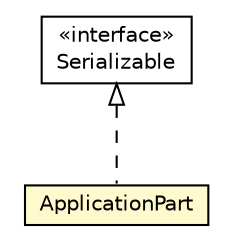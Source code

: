 #!/usr/local/bin/dot
#
# Class diagram 
# Generated by UMLGraph version R5_6-24-gf6e263 (http://www.umlgraph.org/)
#

digraph G {
	edge [fontname="Helvetica",fontsize=10,labelfontname="Helvetica",labelfontsize=10];
	node [fontname="Helvetica",fontsize=10,shape=plaintext];
	nodesep=0.25;
	ranksep=0.5;
	// org.universAAL.middleware.managers.deploy.uapp.model.AalUapp.ApplicationPart
	c1756774 [label=<<table title="org.universAAL.middleware.managers.deploy.uapp.model.AalUapp.ApplicationPart" border="0" cellborder="1" cellspacing="0" cellpadding="2" port="p" bgcolor="lemonChiffon" href="./AalUapp.ApplicationPart.html">
		<tr><td><table border="0" cellspacing="0" cellpadding="1">
<tr><td align="center" balign="center"> ApplicationPart </td></tr>
		</table></td></tr>
		</table>>, URL="./AalUapp.ApplicationPart.html", fontname="Helvetica", fontcolor="black", fontsize=10.0];
	//org.universAAL.middleware.managers.deploy.uapp.model.AalUapp.ApplicationPart implements java.io.Serializable
	c1759425:p -> c1756774:p [dir=back,arrowtail=empty,style=dashed];
	// java.io.Serializable
	c1759425 [label=<<table title="java.io.Serializable" border="0" cellborder="1" cellspacing="0" cellpadding="2" port="p" href="http://java.sun.com/j2se/1.4.2/docs/api/java/io/Serializable.html">
		<tr><td><table border="0" cellspacing="0" cellpadding="1">
<tr><td align="center" balign="center"> &#171;interface&#187; </td></tr>
<tr><td align="center" balign="center"> Serializable </td></tr>
		</table></td></tr>
		</table>>, URL="http://java.sun.com/j2se/1.4.2/docs/api/java/io/Serializable.html", fontname="Helvetica", fontcolor="black", fontsize=10.0];
}

